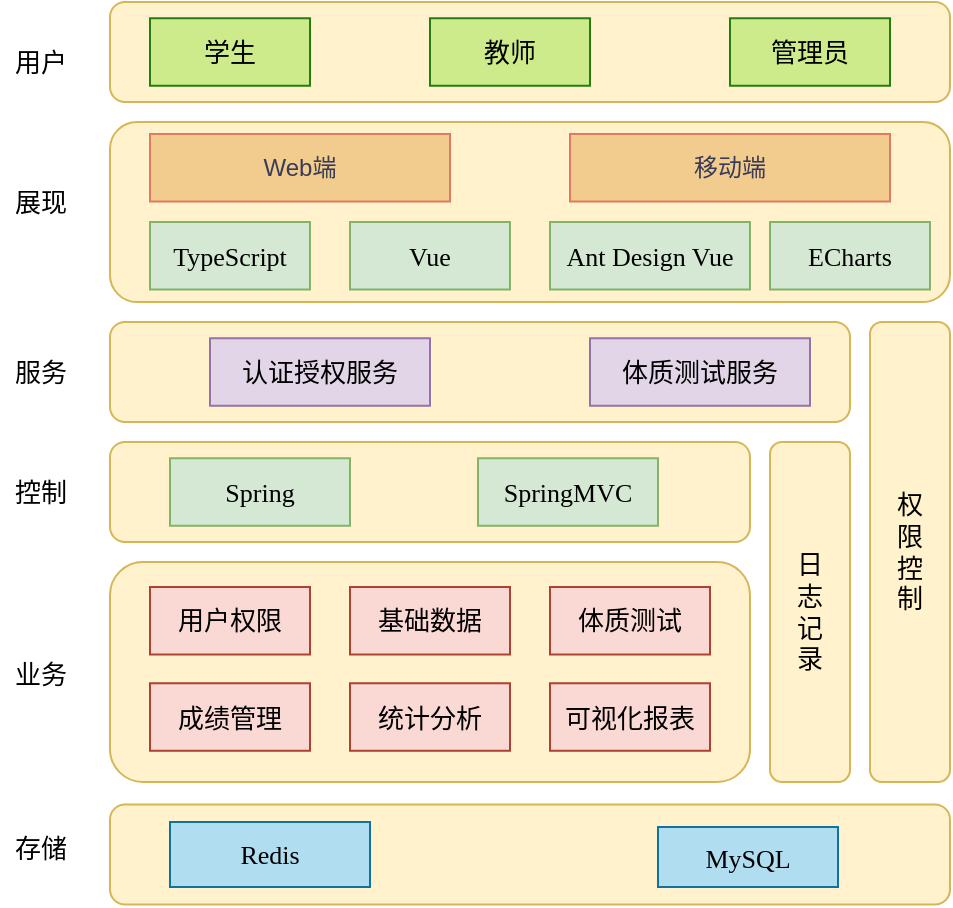 <mxfile version="15.4.0" type="device"><diagram id="pK55P6ojmQNh44hlwIrM" name="第 1 页"><mxGraphModel dx="1038" dy="607" grid="1" gridSize="10" guides="1" tooltips="1" connect="1" arrows="1" fold="1" page="1" pageScale="1" pageWidth="827" pageHeight="1169" math="0" shadow="0"><root><mxCell id="0"/><mxCell id="1" parent="0"/><mxCell id="dfrXOHGPUnNgjMnLV9BF-2" value="" style="rounded=1;whiteSpace=wrap;html=1;fillColor=#fff2cc;strokeColor=#d6b656;fontSize=13;fontStyle=0;fontFamily=宋体;" vertex="1" parent="1"><mxGeometry x="140" y="140" width="420" height="90" as="geometry"/></mxCell><mxCell id="YVH-bWWqKIkjUnZ2_ZUK-1" value="" style="rounded=1;whiteSpace=wrap;html=1;fillColor=#fff2cc;strokeColor=#d6b656;fontSize=13;fontStyle=0;fontFamily=宋体;" parent="1" vertex="1"><mxGeometry x="140" y="80" width="420" height="50" as="geometry"/></mxCell><mxCell id="YVH-bWWqKIkjUnZ2_ZUK-2" value="用户" style="text;html=1;align=center;verticalAlign=middle;resizable=0;points=[];autosize=1;strokeColor=none;fillColor=none;fontSize=13;fontStyle=0;fontFamily=宋体;" parent="1" vertex="1"><mxGeometry x="85" y="99.5" width="40" height="20" as="geometry"/></mxCell><mxCell id="YVH-bWWqKIkjUnZ2_ZUK-3" value="学生" style="rounded=0;whiteSpace=wrap;html=1;fillColor=#CDEB8B;strokeColor=#237D11;fontSize=13;fontStyle=0;fontFamily=宋体;" parent="1" vertex="1"><mxGeometry x="160" y="88.13" width="80" height="33.75" as="geometry"/></mxCell><mxCell id="YVH-bWWqKIkjUnZ2_ZUK-4" value="教师" style="rounded=0;whiteSpace=wrap;html=1;fillColor=#cdeb8b;strokeColor=#237D11;fontSize=13;fontStyle=0;fontFamily=宋体;" parent="1" vertex="1"><mxGeometry x="300" y="88.13" width="80" height="33.75" as="geometry"/></mxCell><mxCell id="YVH-bWWqKIkjUnZ2_ZUK-5" value="管理员" style="rounded=0;whiteSpace=wrap;html=1;fillColor=#cdeb8b;strokeColor=#237D11;fontSize=13;fontStyle=0;fontFamily=宋体;" parent="1" vertex="1"><mxGeometry x="450" y="88.13" width="80" height="33.75" as="geometry"/></mxCell><mxCell id="YVH-bWWqKIkjUnZ2_ZUK-6" value="" style="rounded=1;whiteSpace=wrap;html=1;fillColor=#fff2cc;strokeColor=#d6b656;fontSize=13;fontStyle=0;fontFamily=宋体;" parent="1" vertex="1"><mxGeometry x="140" y="240" width="370" height="50" as="geometry"/></mxCell><mxCell id="YVH-bWWqKIkjUnZ2_ZUK-7" value="认证授权服务" style="rounded=0;whiteSpace=wrap;html=1;fillColor=#e1d5e7;strokeColor=#9673a6;fontSize=13;fontStyle=0;fontFamily=宋体;" parent="1" vertex="1"><mxGeometry x="190" y="248.13" width="110" height="33.75" as="geometry"/></mxCell><mxCell id="YVH-bWWqKIkjUnZ2_ZUK-8" value="体质测试服务" style="rounded=0;whiteSpace=wrap;html=1;fillColor=#e1d5e7;strokeColor=#9673a6;fontSize=13;fontStyle=0;fontFamily=宋体;" parent="1" vertex="1"><mxGeometry x="380" y="248.13" width="110" height="33.75" as="geometry"/></mxCell><mxCell id="YVH-bWWqKIkjUnZ2_ZUK-9" value="服务" style="text;html=1;align=center;verticalAlign=middle;resizable=0;points=[];autosize=1;strokeColor=none;fillColor=none;fontSize=13;fontStyle=0;fontFamily=宋体;" parent="1" vertex="1"><mxGeometry x="85" y="255" width="40" height="20" as="geometry"/></mxCell><mxCell id="YVH-bWWqKIkjUnZ2_ZUK-10" value="" style="rounded=1;whiteSpace=wrap;html=1;fillColor=#fff2cc;strokeColor=#d6b656;fontSize=13;fontStyle=0;fontFamily=宋体;" parent="1" vertex="1"><mxGeometry x="140" y="360" width="320" height="110" as="geometry"/></mxCell><mxCell id="YVH-bWWqKIkjUnZ2_ZUK-11" value="控制" style="text;html=1;align=center;verticalAlign=middle;resizable=0;points=[];autosize=1;strokeColor=none;fillColor=none;fontSize=13;fontStyle=0;fontFamily=宋体;" parent="1" vertex="1"><mxGeometry x="85" y="315" width="40" height="20" as="geometry"/></mxCell><mxCell id="YVH-bWWqKIkjUnZ2_ZUK-23" value="统计分析" style="rounded=0;whiteSpace=wrap;html=1;fillColor=#fad9d5;strokeColor=#ae4132;fontSize=13;fontStyle=0;fontFamily=宋体;" parent="1" vertex="1"><mxGeometry x="260" y="420.63" width="80" height="33.75" as="geometry"/></mxCell><mxCell id="YVH-bWWqKIkjUnZ2_ZUK-24" value="成绩管理" style="rounded=0;whiteSpace=wrap;html=1;fillColor=#fad9d5;strokeColor=#ae4132;fontSize=13;fontStyle=0;fontFamily=宋体;" parent="1" vertex="1"><mxGeometry x="160" y="420.63" width="80" height="33.75" as="geometry"/></mxCell><mxCell id="YVH-bWWqKIkjUnZ2_ZUK-25" value="可视化报表" style="rounded=0;whiteSpace=wrap;html=1;fillColor=#fad9d5;strokeColor=#ae4132;fontSize=13;fontStyle=0;fontFamily=宋体;" parent="1" vertex="1"><mxGeometry x="360" y="420.63" width="80" height="33.75" as="geometry"/></mxCell><mxCell id="YVH-bWWqKIkjUnZ2_ZUK-27" value="用户权限" style="rounded=0;whiteSpace=wrap;html=1;fillColor=#fad9d5;strokeColor=#ae4132;fontSize=13;fontStyle=0;fontFamily=宋体;" parent="1" vertex="1"><mxGeometry x="160" y="372.5" width="80" height="33.75" as="geometry"/></mxCell><mxCell id="YVH-bWWqKIkjUnZ2_ZUK-28" value="基础数据" style="rounded=0;whiteSpace=wrap;html=1;fillColor=#fad9d5;strokeColor=#ae4132;fontSize=13;fontStyle=0;fontFamily=宋体;" parent="1" vertex="1"><mxGeometry x="260" y="372.5" width="80" height="33.75" as="geometry"/></mxCell><mxCell id="YVH-bWWqKIkjUnZ2_ZUK-29" value="体质测试" style="rounded=0;whiteSpace=wrap;html=1;fillColor=#fad9d5;strokeColor=#ae4132;fontSize=13;fontStyle=0;fontFamily=宋体;" parent="1" vertex="1"><mxGeometry x="360" y="372.5" width="80" height="33.75" as="geometry"/></mxCell><mxCell id="YVH-bWWqKIkjUnZ2_ZUK-30" value="" style="rounded=1;whiteSpace=wrap;html=1;fillColor=#fff2cc;strokeColor=#d6b656;fontSize=13;fontStyle=0;fontFamily=宋体;" parent="1" vertex="1"><mxGeometry x="140" y="481.25" width="420" height="50" as="geometry"/></mxCell><mxCell id="YVH-bWWqKIkjUnZ2_ZUK-31" value="存储" style="text;html=1;align=center;verticalAlign=middle;resizable=0;points=[];autosize=1;strokeColor=none;fillColor=none;fontSize=13;fontStyle=0;fontFamily=宋体;" parent="1" vertex="1"><mxGeometry x="85" y="492.5" width="40" height="20" as="geometry"/></mxCell><mxCell id="YVH-bWWqKIkjUnZ2_ZUK-32" value="MySQL" style="rounded=0;whiteSpace=wrap;html=1;fillColor=#b1ddf0;strokeColor=#10739e;fontSize=13;fontStyle=0;fontFamily=宋体;" parent="1" vertex="1"><mxGeometry x="414" y="492.5" width="90" height="30" as="geometry"/></mxCell><mxCell id="YVH-bWWqKIkjUnZ2_ZUK-33" value="Redis" style="rounded=0;whiteSpace=wrap;html=1;fillColor=#b1ddf0;strokeColor=#10739e;fontSize=13;fontStyle=0;fontFamily=宋体;" parent="1" vertex="1"><mxGeometry x="170" y="490" width="100" height="32.5" as="geometry"/></mxCell><mxCell id="YVH-bWWqKIkjUnZ2_ZUK-36" value="展现" style="text;html=1;align=center;verticalAlign=middle;resizable=0;points=[];autosize=1;strokeColor=none;fillColor=none;fontSize=13;fontFamily=宋体;" parent="1" vertex="1"><mxGeometry x="85" y="170" width="40" height="20" as="geometry"/></mxCell><mxCell id="YVH-bWWqKIkjUnZ2_ZUK-37" value="Vue" style="rounded=0;whiteSpace=wrap;html=1;fillColor=#d5e8d4;strokeColor=#82b366;fontSize=13;fontStyle=0;fontFamily=宋体;" parent="1" vertex="1"><mxGeometry x="260" y="190" width="80" height="33.75" as="geometry"/></mxCell><mxCell id="YVH-bWWqKIkjUnZ2_ZUK-38" value="ECharts" style="rounded=0;whiteSpace=wrap;html=1;fillColor=#d5e8d4;strokeColor=#82b366;fontSize=13;fontStyle=0;fontFamily=宋体;" parent="1" vertex="1"><mxGeometry x="470" y="190" width="80" height="33.75" as="geometry"/></mxCell><mxCell id="YVH-bWWqKIkjUnZ2_ZUK-39" value="TypeScript" style="rounded=0;whiteSpace=wrap;html=1;fillColor=#d5e8d4;strokeColor=#82b366;fontSize=13;fontStyle=0;fontFamily=宋体;" parent="1" vertex="1"><mxGeometry x="160" y="190" width="80" height="33.75" as="geometry"/></mxCell><mxCell id="YVH-bWWqKIkjUnZ2_ZUK-41" value="" style="rounded=1;whiteSpace=wrap;html=1;fillColor=#fff2cc;strokeColor=#d6b656;fontSize=13;fontStyle=0;fontFamily=宋体;" parent="1" vertex="1"><mxGeometry x="140" y="300" width="320" height="50" as="geometry"/></mxCell><mxCell id="YVH-bWWqKIkjUnZ2_ZUK-42" value="业务" style="text;html=1;align=center;verticalAlign=middle;resizable=0;points=[];autosize=1;strokeColor=none;fillColor=none;fontSize=13;fontFamily=宋体;" parent="1" vertex="1"><mxGeometry x="85" y="406.25" width="40" height="20" as="geometry"/></mxCell><mxCell id="YVH-bWWqKIkjUnZ2_ZUK-44" value="Spring" style="rounded=0;whiteSpace=wrap;html=1;fillColor=#d5e8d4;strokeColor=#82b366;fontSize=13;fontStyle=0;fontFamily=宋体;" parent="1" vertex="1"><mxGeometry x="170" y="308.13" width="90" height="33.75" as="geometry"/></mxCell><mxCell id="YVH-bWWqKIkjUnZ2_ZUK-45" value="SpringMVC" style="rounded=0;whiteSpace=wrap;html=1;fillColor=#d5e8d4;strokeColor=#82b366;fontSize=13;fontStyle=0;fontFamily=宋体;" parent="1" vertex="1"><mxGeometry x="324" y="308.13" width="90" height="33.75" as="geometry"/></mxCell><mxCell id="YVH-bWWqKIkjUnZ2_ZUK-49" value="日&lt;br style=&quot;font-size: 13px;&quot;&gt;志&lt;br style=&quot;font-size: 13px;&quot;&gt;记&lt;br style=&quot;font-size: 13px;&quot;&gt;录" style="rounded=1;whiteSpace=wrap;html=1;fillColor=#fff2cc;strokeColor=#d6b656;fontSize=13;fontStyle=0;fontFamily=宋体;" parent="1" vertex="1"><mxGeometry x="470" y="300" width="40" height="170" as="geometry"/></mxCell><mxCell id="YVH-bWWqKIkjUnZ2_ZUK-50" value="权&lt;br style=&quot;font-size: 13px;&quot;&gt;限&lt;br style=&quot;font-size: 13px;&quot;&gt;控&lt;br style=&quot;font-size: 13px;&quot;&gt;制" style="rounded=1;whiteSpace=wrap;html=1;fillColor=#fff2cc;strokeColor=#d6b656;fontSize=13;fontFamily=宋体;" parent="1" vertex="1"><mxGeometry x="520" y="240" width="40" height="230" as="geometry"/></mxCell><mxCell id="dfrXOHGPUnNgjMnLV9BF-3" value="Web端" style="rounded=0;whiteSpace=wrap;html=1;sketch=0;fontColor=#393C56;strokeColor=#E07A5F;fillColor=#F2CC8F;" vertex="1" parent="1"><mxGeometry x="160" y="146" width="150" height="33.75" as="geometry"/></mxCell><mxCell id="dfrXOHGPUnNgjMnLV9BF-6" value="移动端" style="rounded=0;whiteSpace=wrap;html=1;sketch=0;fontColor=#393C56;strokeColor=#E07A5F;fillColor=#F2CC8F;" vertex="1" parent="1"><mxGeometry x="370" y="146" width="160" height="33.75" as="geometry"/></mxCell><mxCell id="dfrXOHGPUnNgjMnLV9BF-11" value="Ant Design Vue" style="rounded=0;whiteSpace=wrap;html=1;fillColor=#d5e8d4;strokeColor=#82b366;fontSize=13;fontStyle=0;fontFamily=宋体;" vertex="1" parent="1"><mxGeometry x="360" y="190" width="100" height="33.75" as="geometry"/></mxCell></root></mxGraphModel></diagram></mxfile>